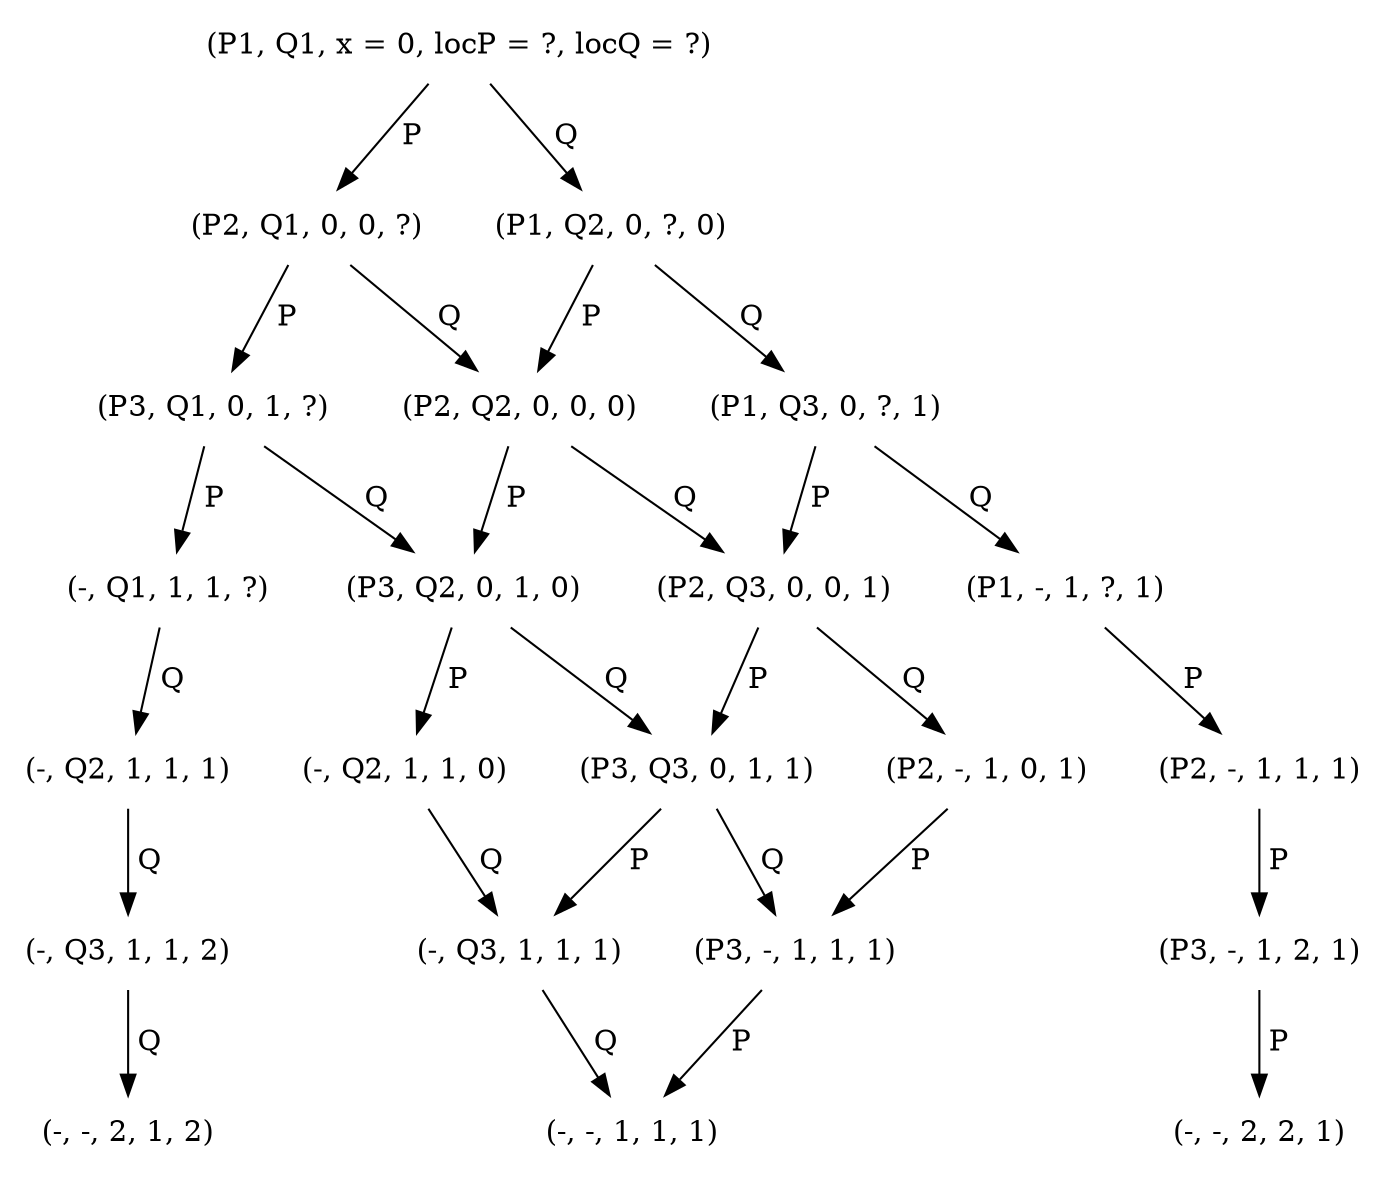 digraph transition {
   node [shape=none]
   edge [label=" P"]
   "(P1, Q1, x = 0, locP = ?, locQ = ?)" -> "(P2, Q1, 0, 0, ?)"
   "(P2, Q1, 0, 0, ?)" -> "(P3, Q1, 0, 1, ?)"
   "(P1, Q2, 0, ?, 0)" -> "(P2, Q2, 0, 0, 0)"
   "(P3, Q1, 0, 1, ?)" -> "(-, Q1, 1, 1, ?)"
   "(P2, Q2, 0, 0, 0)" -> "(P3, Q2, 0, 1, 0)"
   "(P1, Q3, 0, ?, 1)" -> "(P2, Q3, 0, 0, 1)"
   "(P1, -, 1, ?, 1)" -> "(P2, -, 1, 1, 1)"
   "(P3, Q2, 0, 1, 0)" -> "(-, Q2, 1, 1, 0)"
   "(P2, Q3, 0, 0, 1)" -> "(P3, Q3, 0, 1, 1)"
   "(P2, -, 1, 0, 1)" -> "(P3, -, 1, 1, 1)"
   "(P2, -, 1, 1, 1)" -> "(P3, -, 1, 2, 1)"
   "(P3, -, 1, 2, 1)" -> "(-, -, 2, 2, 1)"
   "(P3, -, 1, 1, 1)" -> "(-, -, 1, 1, 1)"
   "(P3, Q3, 0, 1, 1)" -> "(-, Q3, 1, 1, 1)"

   edge [label=" Q"]
   "(P1, Q1, x = 0, locP = ?, locQ = ?)" -> "(P1, Q2, 0, ?, 0)"
   "(P1, Q2, 0, ?, 0)" -> "(P1, Q3, 0, ?, 1)"
   "(P2, Q1, 0, 0, ?)" -> "(P2, Q2, 0, 0, 0)"
   "(P1, Q3, 0, ?, 1)" -> "(P1, -, 1, ?, 1)"
   "(P3, Q1, 0, 1, ?)" -> "(P3, Q2, 0, 1, 0)"
   "(P2, Q2, 0, 0, 0)" -> "(P2, Q3, 0, 0, 1)"
   "(-, Q1, 1, 1, ?)" -> "(-, Q2, 1, 1, 1)"
   "(P2, Q3, 0, 0, 1)" -> "(P2, -, 1, 0, 1)"
   "(P3, Q2, 0, 1, 0)" -> "(P3, Q3, 0, 1, 1)"
   "(-, Q2, 1, 1, 0)" -> "(-, Q3, 1, 1, 1)"
   "(-, Q2, 1, 1, 1)" -> "(-, Q3, 1, 1, 2)"
   "(-, Q3, 1, 1, 2)" -> "(-, -, 2, 1, 2)"
   "(-, Q3, 1, 1, 1)" -> "(-, -, 1, 1, 1)"
   "(P3, Q3, 0, 1, 1)" -> "(P3, -, 1, 1, 1)"
}

// digraph transition {
//    node [shape=none]
//    edge [label=" P"]
//    "(P1, Q1, x = 0, locP = -, locQ = -)" -> "(P2, Q1, 0, 0, -)"
//    "(P2, Q1, 0, 0, -)" -> "(P3, Q1, 0, 1, -)"
//    "(P1, Q2, 0, -, 0)" -> "(P2, Q2, 0, 0, 0)"
//    "(P3, Q1, 0, 1, -)" -> "(-, Q1, 1, 1, -)"
//    "(P2, Q2, 0, 0, 0)" -> "(P3, Q2, 0, 1, 0)"
//    "(P1, Q3, 0, -, 1)" -> "(P2, Q3, 0, 0, 1)"
//    "(P1, -, 1, -, 1)" -> "(P2, -, 1, 1, 1)"
//    "(P3, Q2, 0, 1, 0)" -> "(-, Q2, 1, 1, 0)"
//    "(P2, Q3, 0, 0, 1)" -> "(P3, Q3, 0, 1, 1)"
//    "(P2, -, 1, 0, 1)" -> "(P3, -, 1, 1, 1)"
//    "(P2, -, 1, 1, 1)" -> "(P3, -, 1, 2, 1)"
//    "(P3, -, 1, 2, 1)" -> "(-, -, 2, 2, 1)"
//    "(P3, -, 1, 1, 1)" -> "(-, -, 1, 1, 1)"
//    "(P3, Q3, 0, 1, 1)" -> "(-, Q3, 1, 1, 1)"

//    edge [label=" Q"];
//    "(P1, Q1, x = 0, locP = -, locQ = -)" -> "(P1, Q2, 0, -, 0)"
//    "(P1, Q2, 0, -, 0)" -> "(P1, Q3, 0, -, 1)"
//    "(P2, Q1, 0, 0, -)" -> "(P2, Q2, 0, 0, 0)"
//    "(P1, Q3, 0, -, 1)" -> "(P1, -, 1, -, 1)"
//    "(P3, Q1, 0, 1, -)" -> "(P3, Q2, 0, 1, 0)"
//    "(P2, Q2, 0, 0, 0)" -> "(P2, Q3, 0, 0, 1)"
//    "(-, Q1, 1, 1, -)" -> "(-, Q2, 1, 1, 1)"
//    "(P2, Q3, 0, 0, 1)" -> "(P2, -, 1, 0, 1)"
//    "(P3, Q2, 0, 1, 0)" -> "(P3, Q3, 0, 1, 1)"
//    "(-, Q2, 1, 1, 0)" -> "(-, Q3, 1, 1, 1)"
//    "(-, Q2, 1, 1, 1)" -> "(-, Q3, 1, 1, 2)"
//    "(-, Q3, 1, 1, 2)" -> "(-, -, 2, 1, 2)"
//    "(-, Q3, 1, 1, 1)" -> "(-, -, 1, 1, 1)"
//    "(P3, Q3, 0, 1, 1)" -> "(P3, -, 1, 1, 1)"
// }